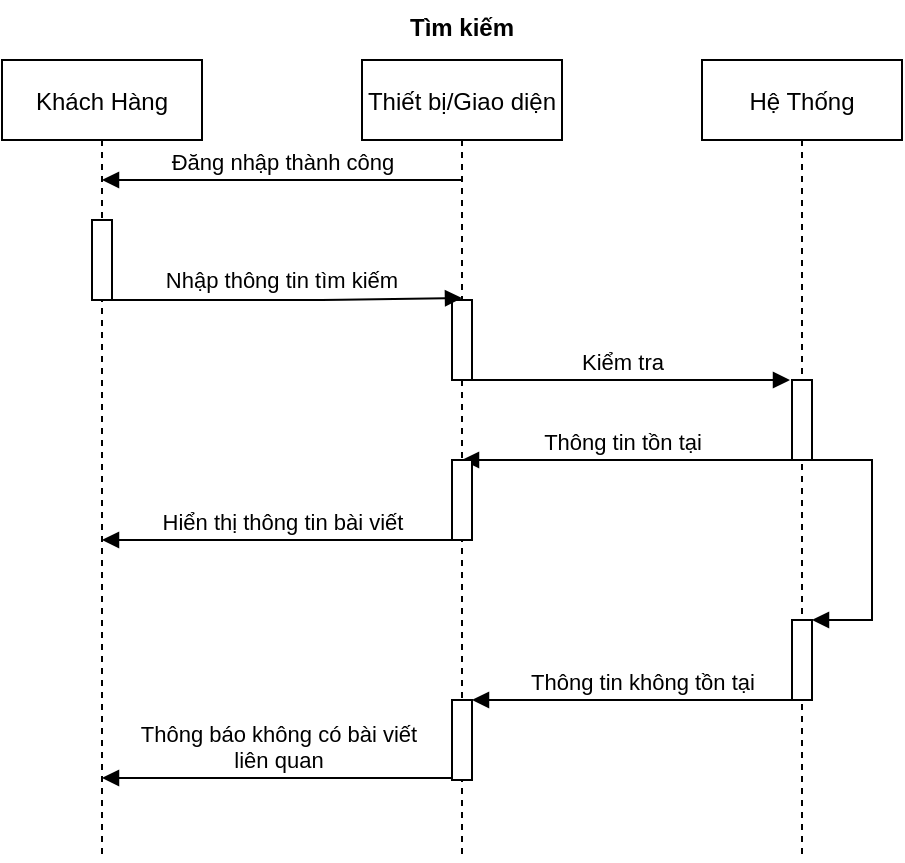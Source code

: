 <mxfile version="14.9.8" type="github">
  <diagram id="kgpKYQtTHZ0yAKxKKP6v" name="Page-1">
    <mxGraphModel dx="1422" dy="794" grid="1" gridSize="10" guides="1" tooltips="1" connect="1" arrows="1" fold="1" page="1" pageScale="1" pageWidth="850" pageHeight="1100" math="0" shadow="0">
      <root>
        <mxCell id="0" />
        <mxCell id="1" parent="0" />
        <mxCell id="3nuBFxr9cyL0pnOWT2aG-1" value="Khách Hàng" style="shape=umlLifeline;perimeter=lifelinePerimeter;container=1;collapsible=0;recursiveResize=0;rounded=0;shadow=0;strokeWidth=1;" parent="1" vertex="1">
          <mxGeometry x="120" y="80" width="100" height="400" as="geometry" />
        </mxCell>
        <mxCell id="3nuBFxr9cyL0pnOWT2aG-2" value="" style="points=[];perimeter=orthogonalPerimeter;rounded=0;shadow=0;strokeWidth=1;" parent="3nuBFxr9cyL0pnOWT2aG-1" vertex="1">
          <mxGeometry x="45" y="80" width="10" height="40" as="geometry" />
        </mxCell>
        <mxCell id="3nuBFxr9cyL0pnOWT2aG-5" value="Thiết bị/Giao diện" style="shape=umlLifeline;perimeter=lifelinePerimeter;container=1;collapsible=0;recursiveResize=0;rounded=0;shadow=0;strokeWidth=1;" parent="1" vertex="1">
          <mxGeometry x="300" y="80" width="100" height="400" as="geometry" />
        </mxCell>
        <mxCell id="3nuBFxr9cyL0pnOWT2aG-6" value="" style="points=[];perimeter=orthogonalPerimeter;rounded=0;shadow=0;strokeWidth=1;" parent="3nuBFxr9cyL0pnOWT2aG-5" vertex="1">
          <mxGeometry x="45" y="120" width="10" height="40" as="geometry" />
        </mxCell>
        <mxCell id="3nuBFxr9cyL0pnOWT2aG-8" value="Nhập thông tin tìm kiếm" style="verticalAlign=bottom;endArrow=block;shadow=0;strokeWidth=1;" parent="1" source="3nuBFxr9cyL0pnOWT2aG-2" edge="1">
          <mxGeometry x="-0.029" y="1" relative="1" as="geometry">
            <mxPoint x="275" y="160" as="sourcePoint" />
            <mxPoint x="350" y="199" as="targetPoint" />
            <Array as="points">
              <mxPoint x="280" y="200" />
            </Array>
            <mxPoint as="offset" />
          </mxGeometry>
        </mxCell>
        <mxCell id="aM9u6N3OBEJ6Bz7HZgSO-1" value="Hệ Thống" style="shape=umlLifeline;perimeter=lifelinePerimeter;container=1;collapsible=0;recursiveResize=0;rounded=0;shadow=0;strokeWidth=1;" parent="1" vertex="1">
          <mxGeometry x="470" y="80" width="100" height="400" as="geometry" />
        </mxCell>
        <mxCell id="aM9u6N3OBEJ6Bz7HZgSO-2" value="" style="points=[];perimeter=orthogonalPerimeter;rounded=0;shadow=0;strokeWidth=1;" parent="aM9u6N3OBEJ6Bz7HZgSO-1" vertex="1">
          <mxGeometry x="45" y="160" width="10" height="40" as="geometry" />
        </mxCell>
        <mxCell id="aM9u6N3OBEJ6Bz7HZgSO-7" value="Kiểm tra" style="html=1;verticalAlign=bottom;endArrow=block;entryX=-0.1;entryY=0;entryDx=0;entryDy=0;entryPerimeter=0;" parent="1" target="aM9u6N3OBEJ6Bz7HZgSO-2" edge="1">
          <mxGeometry x="0.006" width="80" relative="1" as="geometry">
            <mxPoint x="345" y="240" as="sourcePoint" />
            <mxPoint x="510" y="240" as="targetPoint" />
            <mxPoint as="offset" />
          </mxGeometry>
        </mxCell>
        <mxCell id="aM9u6N3OBEJ6Bz7HZgSO-8" value="Thông tin tồn tại" style="html=1;verticalAlign=bottom;endArrow=block;exitX=0.5;exitY=1;exitDx=0;exitDy=0;exitPerimeter=0;" parent="1" source="aM9u6N3OBEJ6Bz7HZgSO-2" edge="1">
          <mxGeometry x="0.059" width="80" relative="1" as="geometry">
            <mxPoint x="435" y="280" as="sourcePoint" />
            <mxPoint x="350" y="280" as="targetPoint" />
            <mxPoint as="offset" />
          </mxGeometry>
        </mxCell>
        <mxCell id="aM9u6N3OBEJ6Bz7HZgSO-9" value="Hiển thị thông tin bài viết" style="html=1;verticalAlign=bottom;endArrow=block;exitX=0.5;exitY=1;exitDx=0;exitDy=0;exitPerimeter=0;" parent="1" source="aM9u6N3OBEJ6Bz7HZgSO-10" edge="1">
          <mxGeometry width="80" relative="1" as="geometry">
            <mxPoint x="340" y="320" as="sourcePoint" />
            <mxPoint x="170" y="320" as="targetPoint" />
            <mxPoint as="offset" />
          </mxGeometry>
        </mxCell>
        <mxCell id="aM9u6N3OBEJ6Bz7HZgSO-10" value="" style="points=[];perimeter=orthogonalPerimeter;rounded=0;shadow=0;strokeWidth=1;" parent="1" vertex="1">
          <mxGeometry x="345" y="280" width="10" height="40" as="geometry" />
        </mxCell>
        <mxCell id="aM9u6N3OBEJ6Bz7HZgSO-12" value="" style="html=1;points=[];perimeter=orthogonalPerimeter;" parent="1" vertex="1">
          <mxGeometry x="515" y="360" width="10" height="40" as="geometry" />
        </mxCell>
        <mxCell id="aM9u6N3OBEJ6Bz7HZgSO-13" value="" style="edgeStyle=orthogonalEdgeStyle;html=1;align=left;spacingLeft=2;endArrow=block;rounded=0;entryX=1;entryY=0;" parent="1" target="aM9u6N3OBEJ6Bz7HZgSO-12" edge="1">
          <mxGeometry y="85" relative="1" as="geometry">
            <mxPoint x="525" y="280" as="sourcePoint" />
            <Array as="points">
              <mxPoint x="555" y="280" />
              <mxPoint x="555" y="360" />
            </Array>
            <mxPoint as="offset" />
          </mxGeometry>
        </mxCell>
        <mxCell id="aM9u6N3OBEJ6Bz7HZgSO-14" value="Thông tin không tồn tại" style="html=1;verticalAlign=bottom;endArrow=block;exitX=0.5;exitY=1;exitDx=0;exitDy=0;exitPerimeter=0;" parent="1" edge="1">
          <mxGeometry width="80" relative="1" as="geometry">
            <mxPoint x="525" y="400" as="sourcePoint" />
            <mxPoint x="355" y="400" as="targetPoint" />
            <mxPoint as="offset" />
          </mxGeometry>
        </mxCell>
        <mxCell id="aM9u6N3OBEJ6Bz7HZgSO-15" value="" style="points=[];perimeter=orthogonalPerimeter;rounded=0;shadow=0;strokeWidth=1;" parent="1" vertex="1">
          <mxGeometry x="345" y="400" width="10" height="40" as="geometry" />
        </mxCell>
        <mxCell id="aM9u6N3OBEJ6Bz7HZgSO-17" value="Thông báo không có bài viết &lt;br&gt;liên quan" style="html=1;verticalAlign=bottom;endArrow=block;exitX=0.5;exitY=1;exitDx=0;exitDy=0;exitPerimeter=0;" parent="1" target="3nuBFxr9cyL0pnOWT2aG-1" edge="1">
          <mxGeometry width="80" relative="1" as="geometry">
            <mxPoint x="345" y="439" as="sourcePoint" />
            <mxPoint x="175" y="439" as="targetPoint" />
            <mxPoint as="offset" />
          </mxGeometry>
        </mxCell>
        <mxCell id="GtVid9IU5FWlioYRLf3--1" value="Tìm kiếm" style="text;align=center;fontStyle=1;verticalAlign=middle;spacingLeft=3;spacingRight=3;strokeColor=none;rotatable=0;points=[[0,0.5],[1,0.5]];portConstraint=eastwest;" parent="1" vertex="1">
          <mxGeometry x="310" y="50" width="80" height="26" as="geometry" />
        </mxCell>
        <mxCell id="PxwCt-WZ1kKaacGurUrp-1" value="Đăng nhập thành công" style="html=1;verticalAlign=bottom;endArrow=block;exitX=0.5;exitY=1;exitDx=0;exitDy=0;exitPerimeter=0;" edge="1" parent="1">
          <mxGeometry width="80" relative="1" as="geometry">
            <mxPoint x="350" y="140" as="sourcePoint" />
            <mxPoint x="170" y="140" as="targetPoint" />
            <mxPoint as="offset" />
          </mxGeometry>
        </mxCell>
      </root>
    </mxGraphModel>
  </diagram>
</mxfile>
